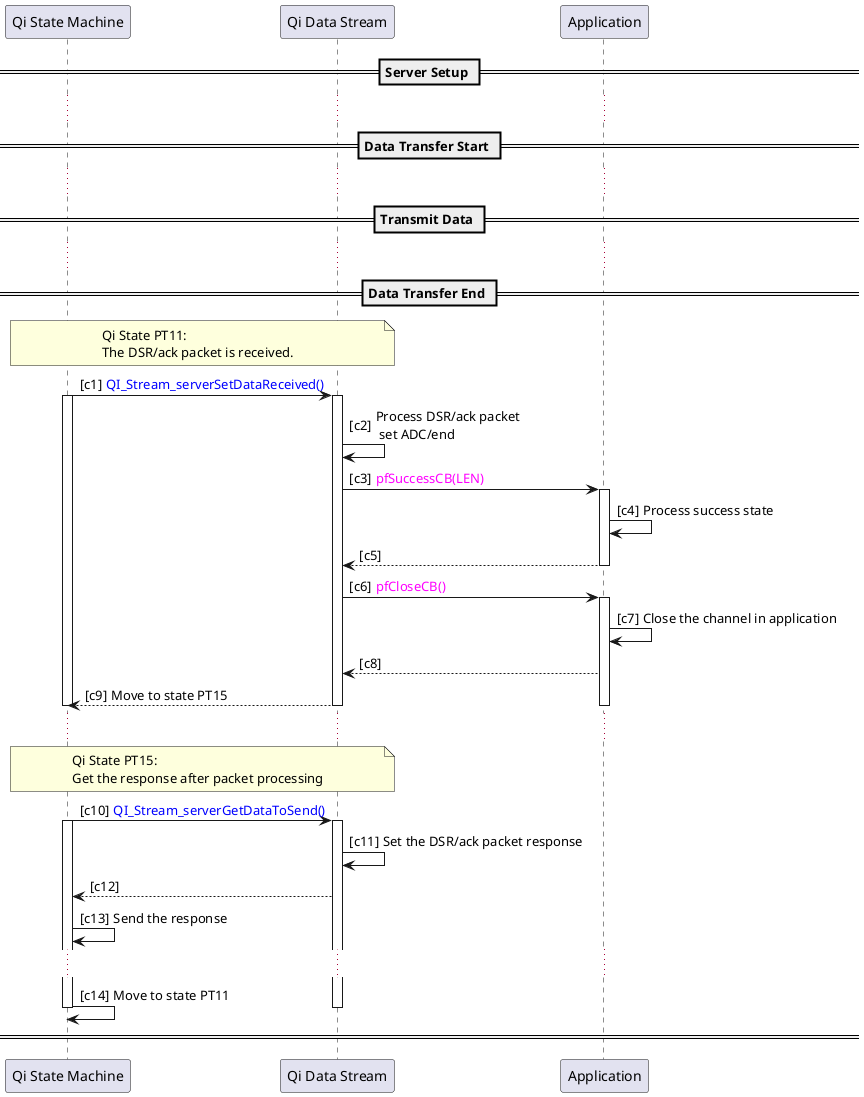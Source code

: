 @startuml
participant "Qi State Machine" as SM
participant "Qi Data Stream" as DS
participant "Application" as APP

== Server Setup ==
...
== Data Transfer Start ==
...
== Transmit Data ==
...
== Data Transfer End ==
autonumber "[c0]"
note over SM, DS
Qi State PT11:
The DSR/ack packet is received.
endnote
SM -> DS : <font color=blue>QI_Stream_serverSetDataReceived()
activate SM
activate DS
DS -> DS : Process DSR/ack packet \n set ADC/end
DS -> APP : <font color=magenta>pfSuccessCB(LEN)
activate APP
APP -> APP : Process success state
APP --> DS
deactivate APP
DS -> APP : <font color=magenta>pfCloseCB()
activate APP
APP -> APP : Close the channel in application
APP --> DS
DS --> SM : Move to state PT15
deactivate APP
deactivate DS
deactivate SM
...
note over SM, DS
Qi State PT15:
Get the response after packet processing
endnote
SM -> DS : <font color=blue>QI_Stream_serverGetDataToSend()
activate SM
activate DS
DS -> DS : Set the DSR/ack packet response
DS --> SM
SM -> SM : Send the response
...
SM -> SM : Move to state PT11
deactivate DS
deactivate SM
====

@enduml